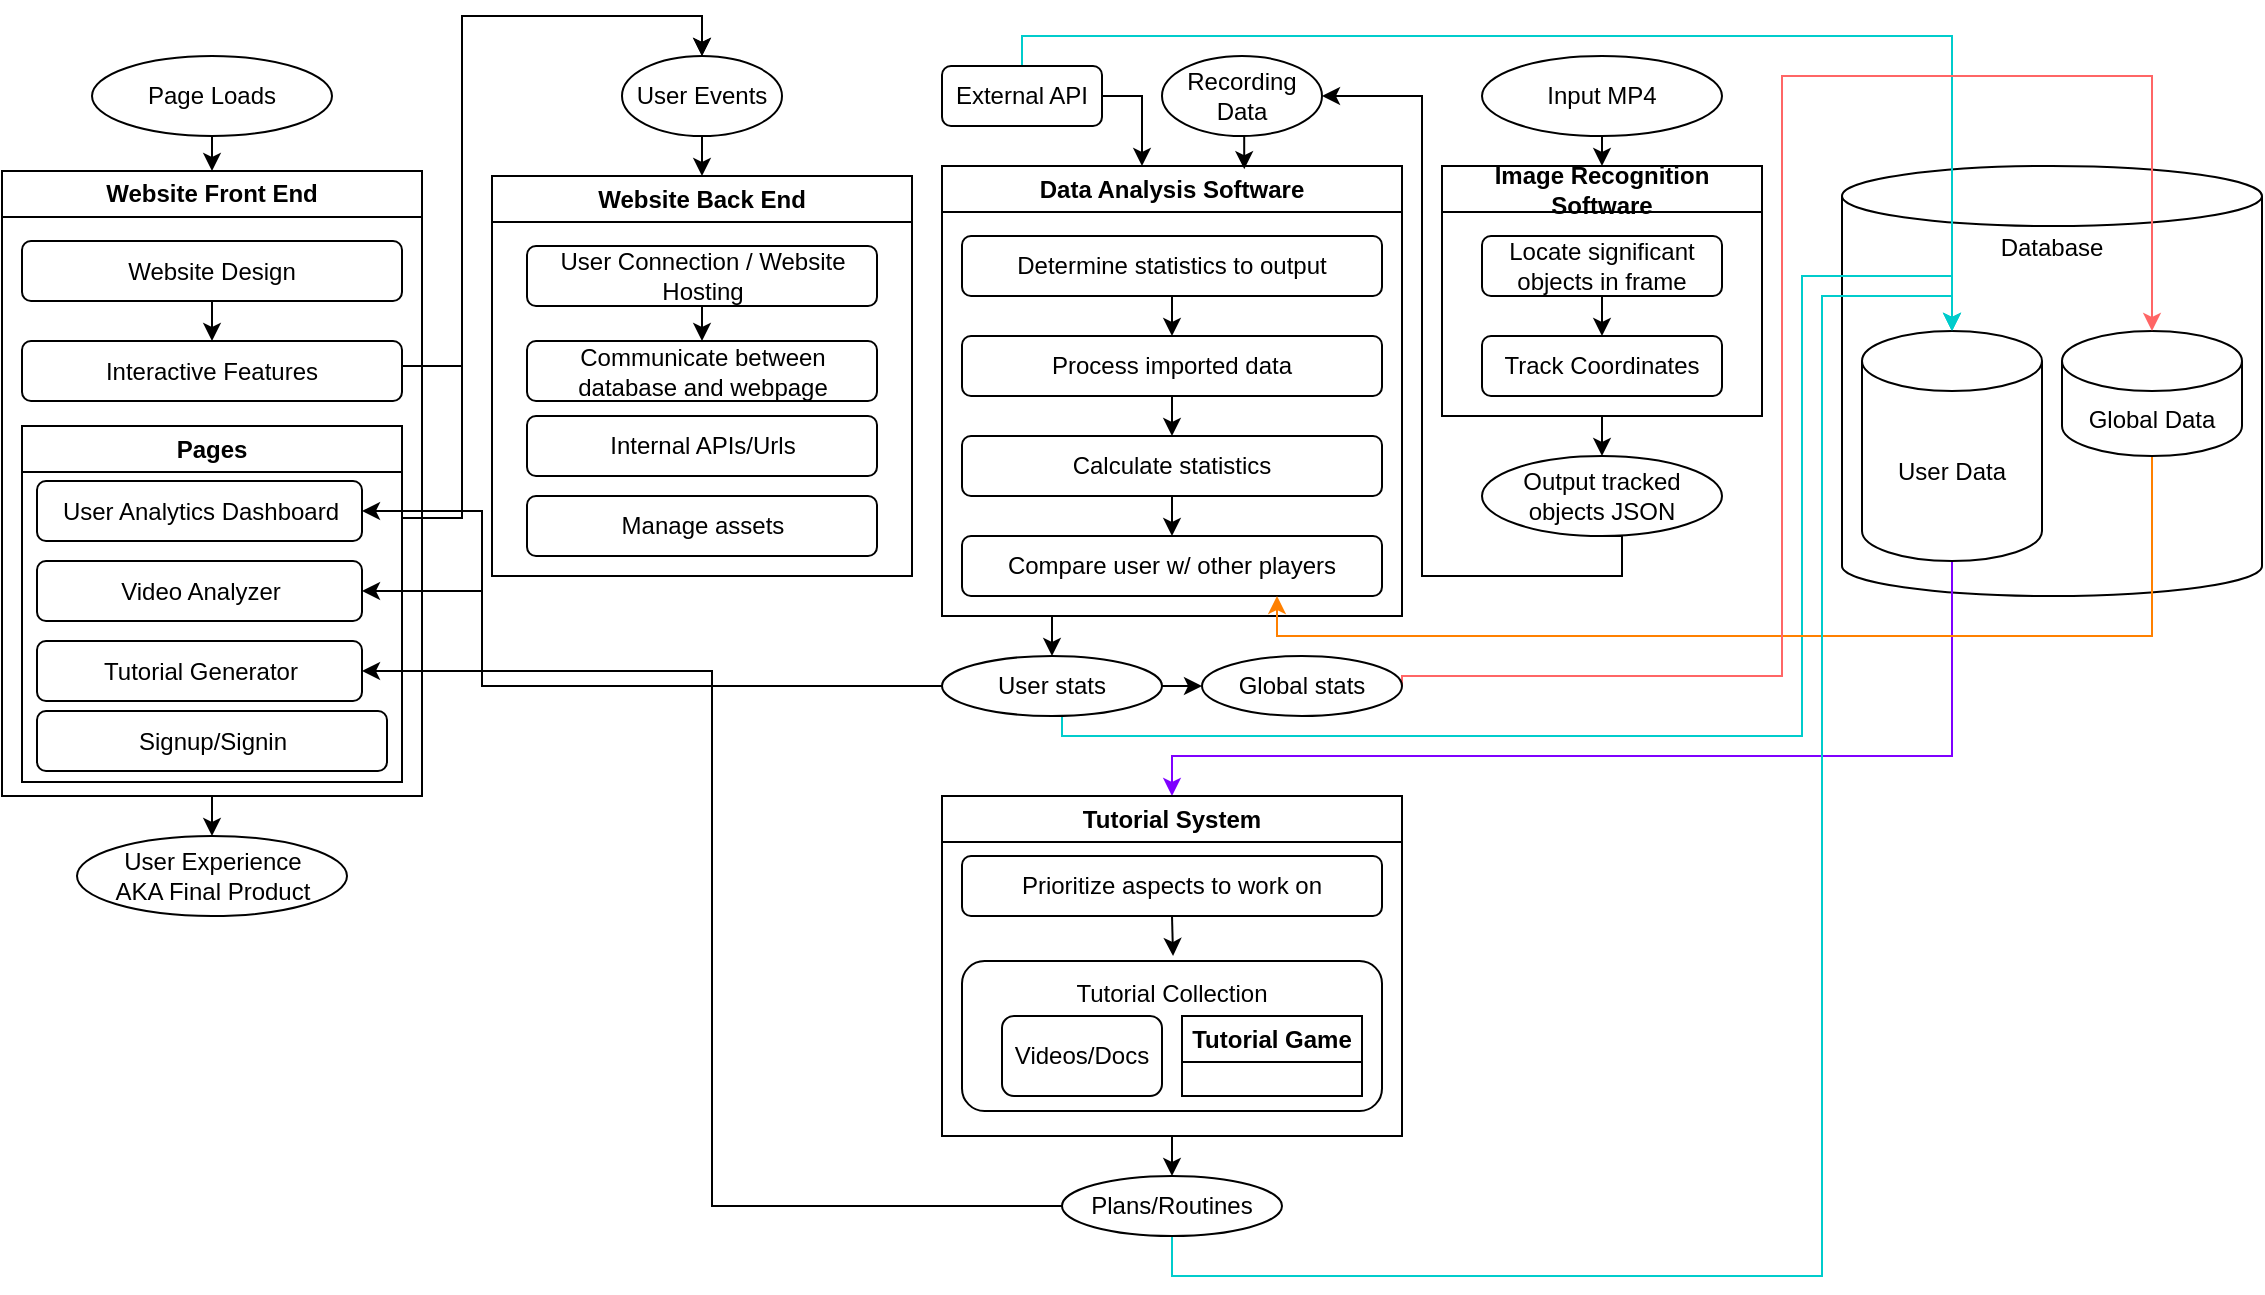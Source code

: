 <mxfile version="20.8.11" type="github">
  <diagram name="Page-1" id="dmgHdSIxBXw5DcmxPQaa">
    <mxGraphModel dx="1105" dy="1651" grid="1" gridSize="10" guides="1" tooltips="1" connect="1" arrows="1" fold="1" page="1" pageScale="1" pageWidth="850" pageHeight="1100" math="0" shadow="0">
      <root>
        <mxCell id="0" />
        <mxCell id="1" parent="0" />
        <mxCell id="9tfqn4m647N9T7skgzmH-1" value="Website Back End" style="swimlane;whiteSpace=wrap;html=1;startSize=23;" parent="1" vertex="1">
          <mxGeometry x="245" y="20" width="210" height="200" as="geometry">
            <mxRectangle x="40" y="60" width="80" height="30" as="alternateBounds" />
          </mxGeometry>
        </mxCell>
        <mxCell id="f5pyTzky1vOdNz5_CN_u-18" style="edgeStyle=orthogonalEdgeStyle;rounded=0;orthogonalLoop=1;jettySize=auto;html=1;exitX=0.5;exitY=1;exitDx=0;exitDy=0;entryX=0.5;entryY=0;entryDx=0;entryDy=0;strokeColor=#000000;" edge="1" parent="9tfqn4m647N9T7skgzmH-1" source="9tfqn4m647N9T7skgzmH-19" target="f5pyTzky1vOdNz5_CN_u-16">
          <mxGeometry relative="1" as="geometry" />
        </mxCell>
        <mxCell id="9tfqn4m647N9T7skgzmH-19" value="User Connection / Website Hosting" style="rounded=1;whiteSpace=wrap;html=1;" parent="9tfqn4m647N9T7skgzmH-1" vertex="1">
          <mxGeometry x="17.5" y="35" width="175" height="30" as="geometry" />
        </mxCell>
        <mxCell id="f5pyTzky1vOdNz5_CN_u-14" style="edgeStyle=orthogonalEdgeStyle;rounded=0;orthogonalLoop=1;jettySize=auto;html=1;exitX=0.75;exitY=1;exitDx=0;exitDy=0;strokeColor=#000000;entryX=0.75;entryY=1;entryDx=0;entryDy=0;" edge="1" parent="9tfqn4m647N9T7skgzmH-1" source="9tfqn4m647N9T7skgzmH-19" target="9tfqn4m647N9T7skgzmH-19">
          <mxGeometry relative="1" as="geometry">
            <mxPoint x="148.947" y="125" as="targetPoint" />
          </mxGeometry>
        </mxCell>
        <mxCell id="f5pyTzky1vOdNz5_CN_u-16" value="Communicate between database and webpage" style="rounded=1;whiteSpace=wrap;html=1;" vertex="1" parent="9tfqn4m647N9T7skgzmH-1">
          <mxGeometry x="17.5" y="82.5" width="175" height="30" as="geometry" />
        </mxCell>
        <mxCell id="f5pyTzky1vOdNz5_CN_u-17" value="Internal APIs/Urls" style="rounded=1;whiteSpace=wrap;html=1;" vertex="1" parent="9tfqn4m647N9T7skgzmH-1">
          <mxGeometry x="17.5" y="120" width="175" height="30" as="geometry" />
        </mxCell>
        <mxCell id="f5pyTzky1vOdNz5_CN_u-19" value="Manage assets" style="rounded=1;whiteSpace=wrap;html=1;" vertex="1" parent="9tfqn4m647N9T7skgzmH-1">
          <mxGeometry x="17.5" y="160" width="175" height="30" as="geometry" />
        </mxCell>
        <mxCell id="9tfqn4m647N9T7skgzmH-3" value="&lt;p style=&quot;line-height: 120%;&quot;&gt;Database&lt;/p&gt;&lt;p style=&quot;line-height: 120%;&quot;&gt;&lt;br&gt;&lt;/p&gt;&lt;p style=&quot;line-height: 120%;&quot;&gt;&lt;br&gt;&lt;/p&gt;&lt;p style=&quot;line-height: 120%;&quot;&gt;&lt;br&gt;&lt;/p&gt;&lt;p style=&quot;line-height: 120%;&quot;&gt;&lt;br&gt;&lt;/p&gt;&lt;p style=&quot;line-height: 120%;&quot;&gt;&lt;br&gt;&lt;/p&gt;&lt;p style=&quot;line-height: 120%;&quot;&gt;&lt;br&gt;&lt;/p&gt;" style="shape=cylinder3;whiteSpace=wrap;html=1;boundedLbl=1;backgroundOutline=1;size=15;" parent="1" vertex="1">
          <mxGeometry x="920" y="15" width="210" height="215" as="geometry" />
        </mxCell>
        <mxCell id="9tfqn4m647N9T7skgzmH-47" style="edgeStyle=orthogonalEdgeStyle;rounded=0;orthogonalLoop=1;jettySize=auto;html=1;exitX=0.5;exitY=1;exitDx=0;exitDy=0;entryX=0.5;entryY=0;entryDx=0;entryDy=0;" parent="1" source="9tfqn4m647N9T7skgzmH-13" target="9tfqn4m647N9T7skgzmH-46" edge="1">
          <mxGeometry relative="1" as="geometry" />
        </mxCell>
        <mxCell id="9tfqn4m647N9T7skgzmH-13" value="Image Recognition Software" style="swimlane;whiteSpace=wrap;html=1;" parent="1" vertex="1">
          <mxGeometry x="720" y="15" width="160" height="125" as="geometry" />
        </mxCell>
        <mxCell id="9tfqn4m647N9T7skgzmH-44" style="edgeStyle=orthogonalEdgeStyle;rounded=0;orthogonalLoop=1;jettySize=auto;html=1;exitX=0.5;exitY=1;exitDx=0;exitDy=0;entryX=0.5;entryY=0;entryDx=0;entryDy=0;" parent="9tfqn4m647N9T7skgzmH-13" source="9tfqn4m647N9T7skgzmH-39" target="9tfqn4m647N9T7skgzmH-43" edge="1">
          <mxGeometry relative="1" as="geometry" />
        </mxCell>
        <mxCell id="9tfqn4m647N9T7skgzmH-39" value="Locate significant objects in frame" style="rounded=1;whiteSpace=wrap;html=1;" parent="9tfqn4m647N9T7skgzmH-13" vertex="1">
          <mxGeometry x="20" y="35" width="120" height="30" as="geometry" />
        </mxCell>
        <mxCell id="9tfqn4m647N9T7skgzmH-43" value="Track Coordinates" style="rounded=1;whiteSpace=wrap;html=1;" parent="9tfqn4m647N9T7skgzmH-13" vertex="1">
          <mxGeometry x="20" y="85" width="120" height="30" as="geometry" />
        </mxCell>
        <mxCell id="9tfqn4m647N9T7skgzmH-74" style="edgeStyle=orthogonalEdgeStyle;rounded=0;orthogonalLoop=1;jettySize=auto;html=1;exitX=0.25;exitY=1;exitDx=0;exitDy=0;entryX=0.5;entryY=0;entryDx=0;entryDy=0;" parent="1" source="9tfqn4m647N9T7skgzmH-18" target="9tfqn4m647N9T7skgzmH-55" edge="1">
          <mxGeometry relative="1" as="geometry" />
        </mxCell>
        <mxCell id="9tfqn4m647N9T7skgzmH-18" value="Data Analysis Software" style="swimlane;whiteSpace=wrap;html=1;" parent="1" vertex="1">
          <mxGeometry x="470" y="15" width="230" height="225" as="geometry" />
        </mxCell>
        <mxCell id="9tfqn4m647N9T7skgzmH-64" style="edgeStyle=orthogonalEdgeStyle;rounded=0;orthogonalLoop=1;jettySize=auto;html=1;exitX=0.5;exitY=1;exitDx=0;exitDy=0;entryX=0.5;entryY=0;entryDx=0;entryDy=0;" parent="9tfqn4m647N9T7skgzmH-18" source="9tfqn4m647N9T7skgzmH-52" target="9tfqn4m647N9T7skgzmH-53" edge="1">
          <mxGeometry relative="1" as="geometry" />
        </mxCell>
        <mxCell id="9tfqn4m647N9T7skgzmH-52" value="Determine statistics to output" style="rounded=1;whiteSpace=wrap;html=1;" parent="9tfqn4m647N9T7skgzmH-18" vertex="1">
          <mxGeometry x="10" y="35" width="210" height="30" as="geometry" />
        </mxCell>
        <mxCell id="9tfqn4m647N9T7skgzmH-65" style="edgeStyle=orthogonalEdgeStyle;rounded=0;orthogonalLoop=1;jettySize=auto;html=1;exitX=0.5;exitY=1;exitDx=0;exitDy=0;entryX=0.5;entryY=0;entryDx=0;entryDy=0;" parent="9tfqn4m647N9T7skgzmH-18" source="9tfqn4m647N9T7skgzmH-53" target="9tfqn4m647N9T7skgzmH-54" edge="1">
          <mxGeometry relative="1" as="geometry" />
        </mxCell>
        <mxCell id="9tfqn4m647N9T7skgzmH-53" value="Process imported data" style="rounded=1;whiteSpace=wrap;html=1;" parent="9tfqn4m647N9T7skgzmH-18" vertex="1">
          <mxGeometry x="10" y="85" width="210" height="30" as="geometry" />
        </mxCell>
        <mxCell id="9tfqn4m647N9T7skgzmH-71" style="edgeStyle=orthogonalEdgeStyle;rounded=0;orthogonalLoop=1;jettySize=auto;html=1;exitX=0.5;exitY=1;exitDx=0;exitDy=0;entryX=0.5;entryY=0;entryDx=0;entryDy=0;" parent="9tfqn4m647N9T7skgzmH-18" source="9tfqn4m647N9T7skgzmH-54" target="9tfqn4m647N9T7skgzmH-70" edge="1">
          <mxGeometry relative="1" as="geometry" />
        </mxCell>
        <mxCell id="9tfqn4m647N9T7skgzmH-54" value="Calculate statistics" style="rounded=1;whiteSpace=wrap;html=1;" parent="9tfqn4m647N9T7skgzmH-18" vertex="1">
          <mxGeometry x="10" y="135" width="210" height="30" as="geometry" />
        </mxCell>
        <mxCell id="9tfqn4m647N9T7skgzmH-70" value="Compare user w/ other players" style="rounded=1;whiteSpace=wrap;html=1;" parent="9tfqn4m647N9T7skgzmH-18" vertex="1">
          <mxGeometry x="10" y="185" width="210" height="30" as="geometry" />
        </mxCell>
        <mxCell id="f5pyTzky1vOdNz5_CN_u-10" style="edgeStyle=orthogonalEdgeStyle;rounded=0;orthogonalLoop=1;jettySize=auto;html=1;exitX=0.5;exitY=1;exitDx=0;exitDy=0;entryX=0.5;entryY=0;entryDx=0;entryDy=0;strokeColor=#000000;" edge="1" parent="1" source="9tfqn4m647N9T7skgzmH-33" target="f5pyTzky1vOdNz5_CN_u-9">
          <mxGeometry relative="1" as="geometry" />
        </mxCell>
        <mxCell id="9tfqn4m647N9T7skgzmH-33" value="Website Front End" style="swimlane;whiteSpace=wrap;html=1;startSize=23;" parent="1" vertex="1">
          <mxGeometry y="17.5" width="210" height="312.5" as="geometry">
            <mxRectangle x="40" y="60" width="80" height="30" as="alternateBounds" />
          </mxGeometry>
        </mxCell>
        <mxCell id="f5pyTzky1vOdNz5_CN_u-1" style="edgeStyle=orthogonalEdgeStyle;rounded=0;orthogonalLoop=1;jettySize=auto;html=1;exitX=0.5;exitY=1;exitDx=0;exitDy=0;entryX=0.5;entryY=0;entryDx=0;entryDy=0;strokeColor=#000000;" edge="1" parent="9tfqn4m647N9T7skgzmH-33" source="9tfqn4m647N9T7skgzmH-32" target="9tfqn4m647N9T7skgzmH-34">
          <mxGeometry relative="1" as="geometry" />
        </mxCell>
        <mxCell id="9tfqn4m647N9T7skgzmH-32" value="Website Design" style="rounded=1;whiteSpace=wrap;html=1;" parent="9tfqn4m647N9T7skgzmH-33" vertex="1">
          <mxGeometry x="10" y="35" width="190" height="30" as="geometry" />
        </mxCell>
        <mxCell id="9tfqn4m647N9T7skgzmH-34" value="Interactive Features" style="rounded=1;whiteSpace=wrap;html=1;" parent="9tfqn4m647N9T7skgzmH-33" vertex="1">
          <mxGeometry x="10" y="85" width="190" height="30" as="geometry" />
        </mxCell>
        <mxCell id="f5pyTzky1vOdNz5_CN_u-11" value="Pages" style="swimlane;whiteSpace=wrap;html=1;" vertex="1" parent="9tfqn4m647N9T7skgzmH-33">
          <mxGeometry x="10" y="127.5" width="190" height="178" as="geometry" />
        </mxCell>
        <mxCell id="9tfqn4m647N9T7skgzmH-25" value="User Analytics Dashboard" style="rounded=1;whiteSpace=wrap;html=1;" parent="f5pyTzky1vOdNz5_CN_u-11" vertex="1">
          <mxGeometry x="7.5" y="27.5" width="162.5" height="30" as="geometry" />
        </mxCell>
        <mxCell id="9tfqn4m647N9T7skgzmH-26" value="Video Analyzer" style="rounded=1;whiteSpace=wrap;html=1;" parent="f5pyTzky1vOdNz5_CN_u-11" vertex="1">
          <mxGeometry x="7.5" y="67.5" width="162.5" height="30" as="geometry" />
        </mxCell>
        <mxCell id="9tfqn4m647N9T7skgzmH-27" value="Tutorial Generator" style="rounded=1;whiteSpace=wrap;html=1;" parent="f5pyTzky1vOdNz5_CN_u-11" vertex="1">
          <mxGeometry x="7.5" y="107.5" width="162.5" height="30" as="geometry" />
        </mxCell>
        <mxCell id="f5pyTzky1vOdNz5_CN_u-12" value="Signup/Signin" style="rounded=1;whiteSpace=wrap;html=1;" vertex="1" parent="f5pyTzky1vOdNz5_CN_u-11">
          <mxGeometry x="7.5" y="142.5" width="175" height="30" as="geometry" />
        </mxCell>
        <mxCell id="9tfqn4m647N9T7skgzmH-42" style="edgeStyle=orthogonalEdgeStyle;rounded=0;orthogonalLoop=1;jettySize=auto;html=1;exitX=0.5;exitY=1;exitDx=0;exitDy=0;entryX=0.5;entryY=0;entryDx=0;entryDy=0;" parent="1" source="9tfqn4m647N9T7skgzmH-40" target="9tfqn4m647N9T7skgzmH-13" edge="1">
          <mxGeometry relative="1" as="geometry" />
        </mxCell>
        <mxCell id="9tfqn4m647N9T7skgzmH-40" value="Input MP4" style="ellipse;whiteSpace=wrap;html=1;" parent="1" vertex="1">
          <mxGeometry x="740" y="-40" width="120" height="40" as="geometry" />
        </mxCell>
        <mxCell id="9tfqn4m647N9T7skgzmH-49" style="edgeStyle=orthogonalEdgeStyle;rounded=0;orthogonalLoop=1;jettySize=auto;html=1;exitX=0.5;exitY=1;exitDx=0;exitDy=0;" parent="1" source="9tfqn4m647N9T7skgzmH-46" edge="1">
          <mxGeometry relative="1" as="geometry">
            <mxPoint x="660" y="-20.0" as="targetPoint" />
            <Array as="points">
              <mxPoint x="810" y="220" />
              <mxPoint x="710" y="220" />
              <mxPoint x="710" y="-20" />
            </Array>
          </mxGeometry>
        </mxCell>
        <mxCell id="9tfqn4m647N9T7skgzmH-46" value="Output tracked objects JSON" style="ellipse;whiteSpace=wrap;html=1;" parent="1" vertex="1">
          <mxGeometry x="740" y="160" width="120" height="40" as="geometry" />
        </mxCell>
        <mxCell id="9tfqn4m647N9T7skgzmH-48" style="edgeStyle=orthogonalEdgeStyle;rounded=0;orthogonalLoop=1;jettySize=auto;html=1;exitX=1;exitY=0.5;exitDx=0;exitDy=0;" parent="1" source="9tfqn4m647N9T7skgzmH-37" edge="1">
          <mxGeometry relative="1" as="geometry">
            <mxPoint x="570" y="15" as="targetPoint" />
            <Array as="points">
              <mxPoint x="570" y="-20" />
              <mxPoint x="570" y="15" />
            </Array>
          </mxGeometry>
        </mxCell>
        <mxCell id="9tfqn4m647N9T7skgzmH-63" style="edgeStyle=orthogonalEdgeStyle;rounded=0;orthogonalLoop=1;jettySize=auto;html=1;exitX=0.5;exitY=0;exitDx=0;exitDy=0;strokeColor=#00CCCC;" parent="1" source="9tfqn4m647N9T7skgzmH-37" target="9tfqn4m647N9T7skgzmH-57" edge="1">
          <mxGeometry relative="1" as="geometry">
            <Array as="points">
              <mxPoint x="510" y="-50" />
              <mxPoint x="975" y="-50" />
            </Array>
          </mxGeometry>
        </mxCell>
        <mxCell id="9tfqn4m647N9T7skgzmH-37" value="External API" style="rounded=1;whiteSpace=wrap;html=1;" parent="1" vertex="1">
          <mxGeometry x="470" y="-35" width="80" height="30" as="geometry" />
        </mxCell>
        <mxCell id="9tfqn4m647N9T7skgzmH-51" style="edgeStyle=orthogonalEdgeStyle;rounded=0;orthogonalLoop=1;jettySize=auto;html=1;exitX=0.5;exitY=1;exitDx=0;exitDy=0;entryX=0.657;entryY=0.007;entryDx=0;entryDy=0;entryPerimeter=0;" parent="1" source="9tfqn4m647N9T7skgzmH-50" target="9tfqn4m647N9T7skgzmH-18" edge="1">
          <mxGeometry relative="1" as="geometry" />
        </mxCell>
        <mxCell id="9tfqn4m647N9T7skgzmH-50" value="Recording Data" style="ellipse;whiteSpace=wrap;html=1;" parent="1" vertex="1">
          <mxGeometry x="580" y="-40" width="80" height="40" as="geometry" />
        </mxCell>
        <mxCell id="9tfqn4m647N9T7skgzmH-62" style="edgeStyle=orthogonalEdgeStyle;rounded=0;orthogonalLoop=1;jettySize=auto;html=1;exitX=0.5;exitY=1;exitDx=0;exitDy=0;entryX=0.5;entryY=0;entryDx=0;entryDy=0;entryPerimeter=0;strokeColor=#00CCCC;" parent="1" source="9tfqn4m647N9T7skgzmH-55" target="9tfqn4m647N9T7skgzmH-57" edge="1">
          <mxGeometry relative="1" as="geometry">
            <Array as="points">
              <mxPoint x="530" y="290" />
              <mxPoint x="530" y="300" />
              <mxPoint x="900" y="300" />
              <mxPoint x="900" y="70" />
              <mxPoint x="975" y="70" />
            </Array>
          </mxGeometry>
        </mxCell>
        <mxCell id="9tfqn4m647N9T7skgzmH-72" style="edgeStyle=orthogonalEdgeStyle;rounded=0;orthogonalLoop=1;jettySize=auto;html=1;exitX=1;exitY=0.5;exitDx=0;exitDy=0;entryX=0;entryY=0.5;entryDx=0;entryDy=0;" parent="1" source="9tfqn4m647N9T7skgzmH-55" target="9tfqn4m647N9T7skgzmH-68" edge="1">
          <mxGeometry relative="1" as="geometry" />
        </mxCell>
        <mxCell id="f5pyTzky1vOdNz5_CN_u-23" style="edgeStyle=orthogonalEdgeStyle;rounded=0;orthogonalLoop=1;jettySize=auto;html=1;entryX=1;entryY=0.5;entryDx=0;entryDy=0;strokeColor=#000000;" edge="1" parent="1" source="9tfqn4m647N9T7skgzmH-55" target="9tfqn4m647N9T7skgzmH-25">
          <mxGeometry relative="1" as="geometry">
            <Array as="points">
              <mxPoint x="240" y="275" />
              <mxPoint x="240" y="188" />
            </Array>
          </mxGeometry>
        </mxCell>
        <mxCell id="f5pyTzky1vOdNz5_CN_u-25" style="edgeStyle=orthogonalEdgeStyle;rounded=0;orthogonalLoop=1;jettySize=auto;html=1;entryX=1;entryY=0.5;entryDx=0;entryDy=0;strokeColor=#000000;" edge="1" parent="1" source="9tfqn4m647N9T7skgzmH-55" target="9tfqn4m647N9T7skgzmH-26">
          <mxGeometry relative="1" as="geometry">
            <Array as="points">
              <mxPoint x="240" y="275" />
              <mxPoint x="240" y="228" />
            </Array>
          </mxGeometry>
        </mxCell>
        <mxCell id="9tfqn4m647N9T7skgzmH-55" value="User stats" style="ellipse;whiteSpace=wrap;html=1;" parent="1" vertex="1">
          <mxGeometry x="470" y="260" width="110" height="30" as="geometry" />
        </mxCell>
        <mxCell id="9tfqn4m647N9T7skgzmH-77" style="edgeStyle=orthogonalEdgeStyle;rounded=0;orthogonalLoop=1;jettySize=auto;html=1;exitX=0.5;exitY=1;exitDx=0;exitDy=0;exitPerimeter=0;strokeColor=#7F00FF;" parent="1" source="9tfqn4m647N9T7skgzmH-57" target="9tfqn4m647N9T7skgzmH-75" edge="1">
          <mxGeometry relative="1" as="geometry">
            <Array as="points">
              <mxPoint x="975" y="310" />
              <mxPoint x="585" y="310" />
            </Array>
          </mxGeometry>
        </mxCell>
        <mxCell id="9tfqn4m647N9T7skgzmH-57" value="User Data" style="shape=cylinder3;whiteSpace=wrap;html=1;boundedLbl=1;backgroundOutline=1;size=15;" parent="1" vertex="1">
          <mxGeometry x="930" y="97.5" width="90" height="115" as="geometry" />
        </mxCell>
        <mxCell id="9tfqn4m647N9T7skgzmH-91" style="edgeStyle=orthogonalEdgeStyle;rounded=0;orthogonalLoop=1;jettySize=auto;html=1;exitX=0.5;exitY=1;exitDx=0;exitDy=0;exitPerimeter=0;entryX=0.75;entryY=1;entryDx=0;entryDy=0;strokeColor=#FF8000;" parent="1" source="9tfqn4m647N9T7skgzmH-58" target="9tfqn4m647N9T7skgzmH-70" edge="1">
          <mxGeometry relative="1" as="geometry" />
        </mxCell>
        <mxCell id="9tfqn4m647N9T7skgzmH-58" value="Global Data" style="shape=cylinder3;whiteSpace=wrap;html=1;boundedLbl=1;backgroundOutline=1;size=15;" parent="1" vertex="1">
          <mxGeometry x="1030" y="97.5" width="90" height="62.5" as="geometry" />
        </mxCell>
        <mxCell id="9tfqn4m647N9T7skgzmH-73" style="edgeStyle=orthogonalEdgeStyle;rounded=0;orthogonalLoop=1;jettySize=auto;html=1;exitX=1;exitY=0.5;exitDx=0;exitDy=0;entryX=0.5;entryY=0;entryDx=0;entryDy=0;entryPerimeter=0;strokeColor=#FF6666;" parent="1" source="9tfqn4m647N9T7skgzmH-68" target="9tfqn4m647N9T7skgzmH-58" edge="1">
          <mxGeometry relative="1" as="geometry">
            <Array as="points">
              <mxPoint x="700" y="270" />
              <mxPoint x="890" y="270" />
              <mxPoint x="890" y="-30" />
              <mxPoint x="1075" y="-30" />
            </Array>
          </mxGeometry>
        </mxCell>
        <mxCell id="9tfqn4m647N9T7skgzmH-68" value="Global stats" style="ellipse;whiteSpace=wrap;html=1;" parent="1" vertex="1">
          <mxGeometry x="600" y="260" width="100" height="30" as="geometry" />
        </mxCell>
        <mxCell id="9tfqn4m647N9T7skgzmH-89" style="edgeStyle=orthogonalEdgeStyle;rounded=0;orthogonalLoop=1;jettySize=auto;html=1;exitX=0.5;exitY=1;exitDx=0;exitDy=0;entryX=0.5;entryY=0;entryDx=0;entryDy=0;" parent="1" source="9tfqn4m647N9T7skgzmH-75" target="9tfqn4m647N9T7skgzmH-88" edge="1">
          <mxGeometry relative="1" as="geometry" />
        </mxCell>
        <mxCell id="9tfqn4m647N9T7skgzmH-75" value="Tutorial System" style="swimlane;whiteSpace=wrap;html=1;" parent="1" vertex="1">
          <mxGeometry x="470" y="330" width="230" height="170" as="geometry" />
        </mxCell>
        <mxCell id="9tfqn4m647N9T7skgzmH-83" value="Tutorial Collection&lt;br&gt;&lt;br&gt;&lt;br&gt;&lt;br&gt;" style="rounded=1;whiteSpace=wrap;html=1;" parent="9tfqn4m647N9T7skgzmH-75" vertex="1">
          <mxGeometry x="10" y="82.5" width="210" height="75" as="geometry" />
        </mxCell>
        <mxCell id="9tfqn4m647N9T7skgzmH-36" value="Tutorial Game" style="swimlane;whiteSpace=wrap;html=1;" parent="9tfqn4m647N9T7skgzmH-75" vertex="1">
          <mxGeometry x="120" y="110" width="90" height="40" as="geometry" />
        </mxCell>
        <mxCell id="9tfqn4m647N9T7skgzmH-78" value="Prioritize aspects to work on" style="rounded=1;whiteSpace=wrap;html=1;" parent="9tfqn4m647N9T7skgzmH-75" vertex="1">
          <mxGeometry x="10" y="30" width="210" height="30" as="geometry" />
        </mxCell>
        <mxCell id="9tfqn4m647N9T7skgzmH-82" value="Videos/Docs" style="rounded=1;whiteSpace=wrap;html=1;" parent="9tfqn4m647N9T7skgzmH-75" vertex="1">
          <mxGeometry x="30" y="110" width="80" height="40" as="geometry" />
        </mxCell>
        <mxCell id="9tfqn4m647N9T7skgzmH-86" style="edgeStyle=orthogonalEdgeStyle;rounded=0;orthogonalLoop=1;jettySize=auto;html=1;exitX=0.5;exitY=1;exitDx=0;exitDy=0;" parent="1" source="9tfqn4m647N9T7skgzmH-78" edge="1">
          <mxGeometry relative="1" as="geometry">
            <mxPoint x="585.526" y="410" as="targetPoint" />
          </mxGeometry>
        </mxCell>
        <mxCell id="9tfqn4m647N9T7skgzmH-90" style="edgeStyle=orthogonalEdgeStyle;rounded=0;orthogonalLoop=1;jettySize=auto;html=1;exitX=0.5;exitY=1;exitDx=0;exitDy=0;entryX=0.5;entryY=0;entryDx=0;entryDy=0;entryPerimeter=0;strokeColor=#00CCCC;" parent="1" source="9tfqn4m647N9T7skgzmH-88" target="9tfqn4m647N9T7skgzmH-57" edge="1">
          <mxGeometry relative="1" as="geometry">
            <Array as="points">
              <mxPoint x="585" y="570" />
              <mxPoint x="910" y="570" />
              <mxPoint x="910" y="80" />
              <mxPoint x="975" y="80" />
            </Array>
          </mxGeometry>
        </mxCell>
        <mxCell id="f5pyTzky1vOdNz5_CN_u-21" style="edgeStyle=orthogonalEdgeStyle;rounded=0;orthogonalLoop=1;jettySize=auto;html=1;exitX=0;exitY=0.5;exitDx=0;exitDy=0;entryX=1;entryY=0.5;entryDx=0;entryDy=0;strokeColor=#000000;" edge="1" parent="1" source="9tfqn4m647N9T7skgzmH-88" target="9tfqn4m647N9T7skgzmH-27">
          <mxGeometry relative="1" as="geometry" />
        </mxCell>
        <mxCell id="9tfqn4m647N9T7skgzmH-88" value="Plans/Routines" style="ellipse;whiteSpace=wrap;html=1;" parent="1" vertex="1">
          <mxGeometry x="530" y="520" width="110" height="30" as="geometry" />
        </mxCell>
        <mxCell id="f5pyTzky1vOdNz5_CN_u-4" style="edgeStyle=orthogonalEdgeStyle;rounded=0;orthogonalLoop=1;jettySize=auto;html=1;exitX=0.5;exitY=1;exitDx=0;exitDy=0;entryX=0.5;entryY=0;entryDx=0;entryDy=0;strokeColor=#000000;" edge="1" parent="1" source="f5pyTzky1vOdNz5_CN_u-2" target="9tfqn4m647N9T7skgzmH-1">
          <mxGeometry relative="1" as="geometry" />
        </mxCell>
        <mxCell id="f5pyTzky1vOdNz5_CN_u-2" value="User Events" style="ellipse;whiteSpace=wrap;html=1;" vertex="1" parent="1">
          <mxGeometry x="310" y="-40" width="80" height="40" as="geometry" />
        </mxCell>
        <mxCell id="f5pyTzky1vOdNz5_CN_u-6" style="edgeStyle=orthogonalEdgeStyle;rounded=0;orthogonalLoop=1;jettySize=auto;html=1;exitX=0.5;exitY=1;exitDx=0;exitDy=0;entryX=0.5;entryY=0;entryDx=0;entryDy=0;strokeColor=#000000;" edge="1" parent="1" source="f5pyTzky1vOdNz5_CN_u-5" target="9tfqn4m647N9T7skgzmH-33">
          <mxGeometry relative="1" as="geometry" />
        </mxCell>
        <mxCell id="f5pyTzky1vOdNz5_CN_u-5" value="Page Loads" style="ellipse;whiteSpace=wrap;html=1;" vertex="1" parent="1">
          <mxGeometry x="45" y="-40" width="120" height="40" as="geometry" />
        </mxCell>
        <mxCell id="f5pyTzky1vOdNz5_CN_u-7" style="edgeStyle=orthogonalEdgeStyle;rounded=0;orthogonalLoop=1;jettySize=auto;html=1;exitX=1;exitY=0.5;exitDx=0;exitDy=0;entryX=0.5;entryY=0;entryDx=0;entryDy=0;strokeColor=#000000;" edge="1" parent="1" source="9tfqn4m647N9T7skgzmH-34" target="f5pyTzky1vOdNz5_CN_u-2">
          <mxGeometry relative="1" as="geometry">
            <Array as="points">
              <mxPoint x="230" y="115" />
              <mxPoint x="230" y="-60" />
              <mxPoint x="350" y="-60" />
            </Array>
          </mxGeometry>
        </mxCell>
        <mxCell id="f5pyTzky1vOdNz5_CN_u-9" value="User Experience&lt;br&gt;AKA Final Product" style="ellipse;whiteSpace=wrap;html=1;labelBackgroundColor=none;" vertex="1" parent="1">
          <mxGeometry x="37.5" y="350" width="135" height="40" as="geometry" />
        </mxCell>
        <mxCell id="f5pyTzky1vOdNz5_CN_u-13" style="edgeStyle=orthogonalEdgeStyle;rounded=0;orthogonalLoop=1;jettySize=auto;html=1;exitX=1;exitY=0.25;exitDx=0;exitDy=0;entryX=0.5;entryY=0;entryDx=0;entryDy=0;strokeColor=#000000;" edge="1" parent="1" source="f5pyTzky1vOdNz5_CN_u-11" target="f5pyTzky1vOdNz5_CN_u-2">
          <mxGeometry relative="1" as="geometry">
            <Array as="points">
              <mxPoint x="230" y="191" />
              <mxPoint x="230" y="-60" />
              <mxPoint x="350" y="-60" />
            </Array>
          </mxGeometry>
        </mxCell>
      </root>
    </mxGraphModel>
  </diagram>
</mxfile>
